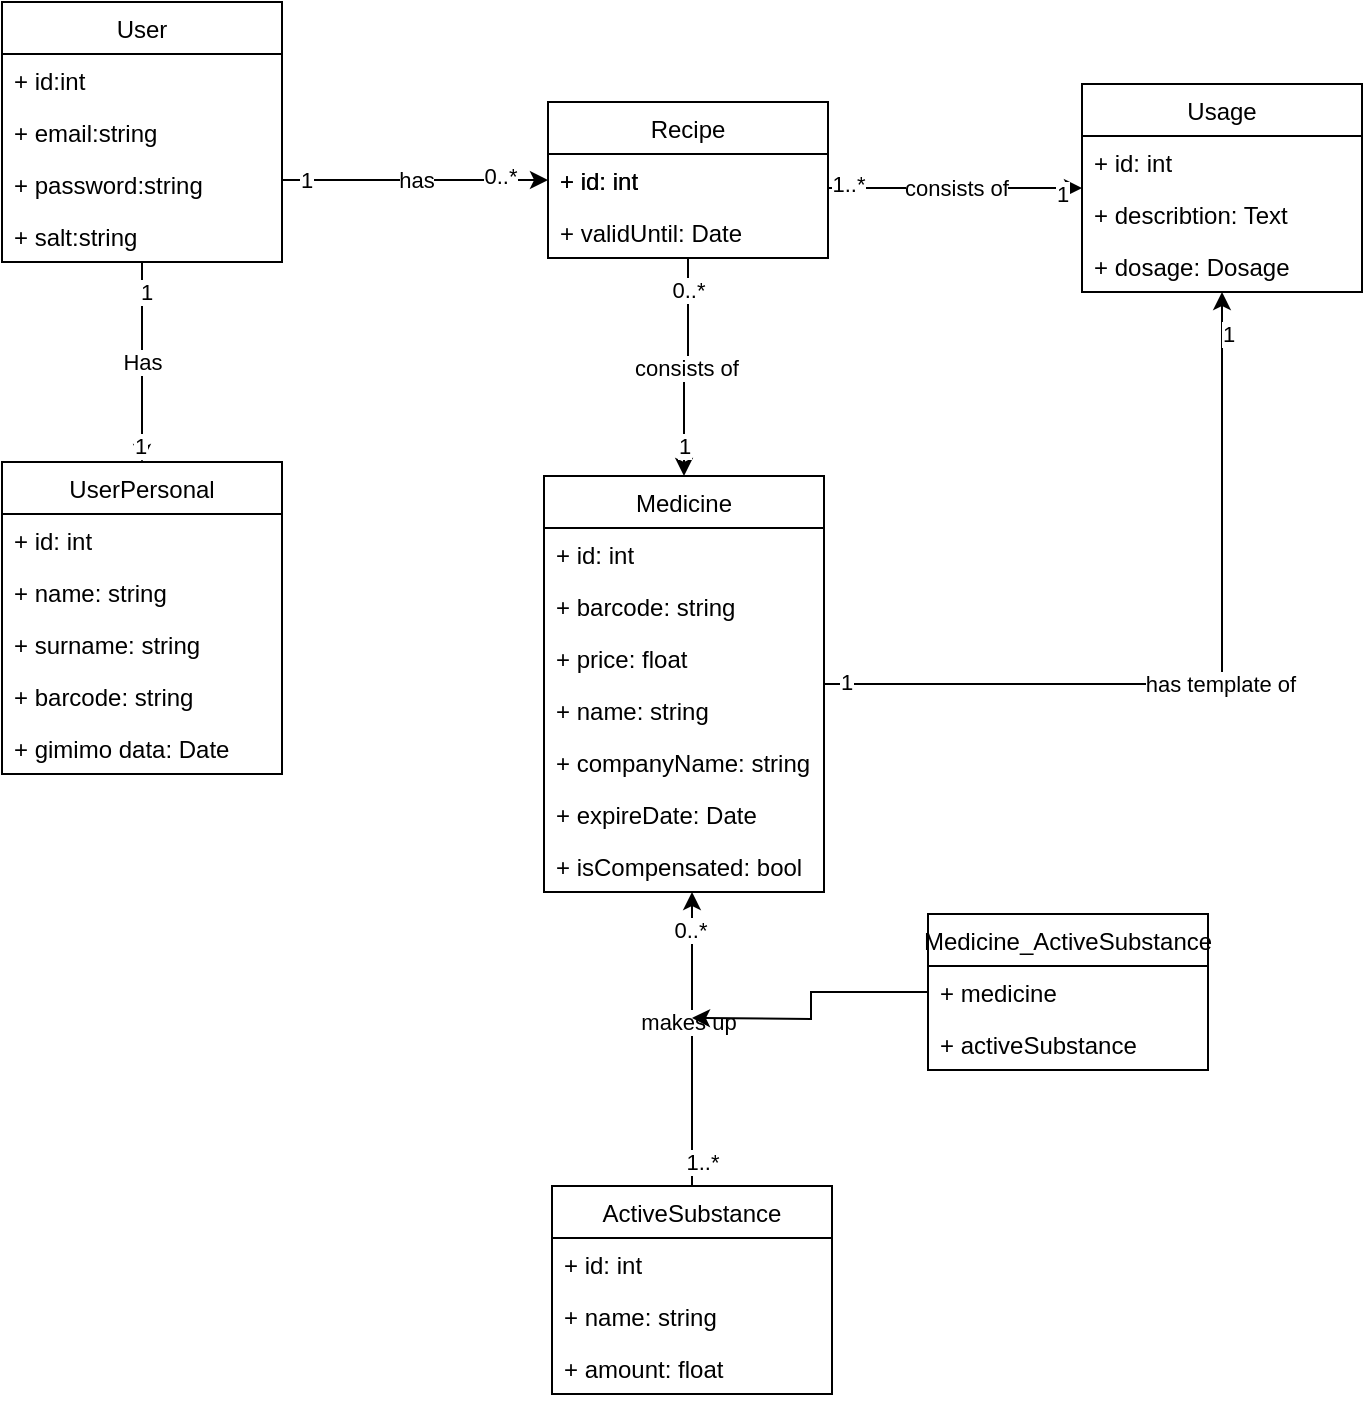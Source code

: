 <mxfile version="14.6.1" type="device" pages="2"><diagram id="C5RBs43oDa-KdzZeNtuy" name="Database diagram"><mxGraphModel dx="1673" dy="2065" grid="0" gridSize="10" guides="1" tooltips="1" connect="1" arrows="1" fold="1" page="1" pageScale="1" pageWidth="827" pageHeight="1169" math="0" shadow="0"><root><mxCell id="WIyWlLk6GJQsqaUBKTNV-0"/><mxCell id="WIyWlLk6GJQsqaUBKTNV-1" parent="WIyWlLk6GJQsqaUBKTNV-0"/><mxCell id="YS87VimqTGSTAAC3of9N-25" value="Has" style="edgeStyle=orthogonalEdgeStyle;rounded=0;orthogonalLoop=1;jettySize=auto;html=1;" parent="WIyWlLk6GJQsqaUBKTNV-1" source="Qr3M5M3mFwQ9nEcfQny4-7" target="YS87VimqTGSTAAC3of9N-0" edge="1"><mxGeometry relative="1" as="geometry"/></mxCell><mxCell id="YS87VimqTGSTAAC3of9N-56" value="1" style="edgeLabel;html=1;align=center;verticalAlign=middle;resizable=0;points=[];" parent="YS87VimqTGSTAAC3of9N-25" vertex="1" connectable="0"><mxGeometry x="-0.711" y="2" relative="1" as="geometry"><mxPoint as="offset"/></mxGeometry></mxCell><mxCell id="YS87VimqTGSTAAC3of9N-57" value="1" style="edgeLabel;html=1;align=center;verticalAlign=middle;resizable=0;points=[];" parent="YS87VimqTGSTAAC3of9N-25" vertex="1" connectable="0"><mxGeometry x="0.825" y="-1" relative="1" as="geometry"><mxPoint as="offset"/></mxGeometry></mxCell><mxCell id="YS87VimqTGSTAAC3of9N-0" value="UserPersonal" style="swimlane;fontStyle=0;childLayout=stackLayout;horizontal=1;startSize=26;fillColor=none;horizontalStack=0;resizeParent=1;resizeParentMax=0;resizeLast=0;collapsible=1;marginBottom=0;" parent="WIyWlLk6GJQsqaUBKTNV-1" vertex="1"><mxGeometry x="23" y="-911" width="140" height="156" as="geometry"/></mxCell><mxCell id="YS87VimqTGSTAAC3of9N-108" value="+ id: int" style="text;strokeColor=none;fillColor=none;align=left;verticalAlign=top;spacingLeft=4;spacingRight=4;overflow=hidden;rotatable=0;points=[[0,0.5],[1,0.5]];portConstraint=eastwest;" parent="YS87VimqTGSTAAC3of9N-0" vertex="1"><mxGeometry y="26" width="140" height="26" as="geometry"/></mxCell><mxCell id="YS87VimqTGSTAAC3of9N-1" value="+ name: string" style="text;strokeColor=none;fillColor=none;align=left;verticalAlign=top;spacingLeft=4;spacingRight=4;overflow=hidden;rotatable=0;points=[[0,0.5],[1,0.5]];portConstraint=eastwest;" parent="YS87VimqTGSTAAC3of9N-0" vertex="1"><mxGeometry y="52" width="140" height="26" as="geometry"/></mxCell><mxCell id="YS87VimqTGSTAAC3of9N-2" value="+ surname: string" style="text;strokeColor=none;fillColor=none;align=left;verticalAlign=top;spacingLeft=4;spacingRight=4;overflow=hidden;rotatable=0;points=[[0,0.5],[1,0.5]];portConstraint=eastwest;" parent="YS87VimqTGSTAAC3of9N-0" vertex="1"><mxGeometry y="78" width="140" height="26" as="geometry"/></mxCell><mxCell id="YS87VimqTGSTAAC3of9N-3" value="+ barcode: string&#10;" style="text;strokeColor=none;fillColor=none;align=left;verticalAlign=top;spacingLeft=4;spacingRight=4;overflow=hidden;rotatable=0;points=[[0,0.5],[1,0.5]];portConstraint=eastwest;" parent="YS87VimqTGSTAAC3of9N-0" vertex="1"><mxGeometry y="104" width="140" height="26" as="geometry"/></mxCell><mxCell id="YS87VimqTGSTAAC3of9N-4" value="+ gimimo data: Date&#10;" style="text;strokeColor=none;fillColor=none;align=left;verticalAlign=top;spacingLeft=4;spacingRight=4;overflow=hidden;rotatable=0;points=[[0,0.5],[1,0.5]];portConstraint=eastwest;" parent="YS87VimqTGSTAAC3of9N-0" vertex="1"><mxGeometry y="130" width="140" height="26" as="geometry"/></mxCell><mxCell id="YS87VimqTGSTAAC3of9N-87" value="consists of" style="edgeStyle=orthogonalEdgeStyle;rounded=0;orthogonalLoop=1;jettySize=auto;html=1;" parent="WIyWlLk6GJQsqaUBKTNV-1" source="YS87VimqTGSTAAC3of9N-37" target="YS87VimqTGSTAAC3of9N-5" edge="1"><mxGeometry relative="1" as="geometry"/></mxCell><mxCell id="YS87VimqTGSTAAC3of9N-88" value="0..*" style="edgeLabel;html=1;align=center;verticalAlign=middle;resizable=0;points=[];" parent="YS87VimqTGSTAAC3of9N-87" vertex="1" connectable="0"><mxGeometry x="-0.709" relative="1" as="geometry"><mxPoint as="offset"/></mxGeometry></mxCell><mxCell id="YS87VimqTGSTAAC3of9N-89" value="1" style="edgeLabel;html=1;align=center;verticalAlign=middle;resizable=0;points=[];" parent="YS87VimqTGSTAAC3of9N-87" vertex="1" connectable="0"><mxGeometry x="0.728" relative="1" as="geometry"><mxPoint as="offset"/></mxGeometry></mxCell><mxCell id="YS87VimqTGSTAAC3of9N-103" value="has template of" style="edgeStyle=orthogonalEdgeStyle;rounded=0;orthogonalLoop=1;jettySize=auto;html=1;" parent="WIyWlLk6GJQsqaUBKTNV-1" source="YS87VimqTGSTAAC3of9N-5" target="YS87VimqTGSTAAC3of9N-94" edge="1"><mxGeometry relative="1" as="geometry"/></mxCell><mxCell id="YS87VimqTGSTAAC3of9N-104" value="1" style="edgeLabel;html=1;align=center;verticalAlign=middle;resizable=0;points=[];" parent="YS87VimqTGSTAAC3of9N-103" vertex="1" connectable="0"><mxGeometry x="-0.948" y="1" relative="1" as="geometry"><mxPoint as="offset"/></mxGeometry></mxCell><mxCell id="YS87VimqTGSTAAC3of9N-105" value="1" style="edgeLabel;html=1;align=center;verticalAlign=middle;resizable=0;points=[];" parent="YS87VimqTGSTAAC3of9N-103" vertex="1" connectable="0"><mxGeometry x="0.896" y="-3" relative="1" as="geometry"><mxPoint as="offset"/></mxGeometry></mxCell><mxCell id="YS87VimqTGSTAAC3of9N-5" value="Medicine" style="swimlane;fontStyle=0;childLayout=stackLayout;horizontal=1;startSize=26;fillColor=none;horizontalStack=0;resizeParent=1;resizeParentMax=0;resizeLast=0;collapsible=1;marginBottom=0;" parent="WIyWlLk6GJQsqaUBKTNV-1" vertex="1"><mxGeometry x="294" y="-904" width="140" height="208" as="geometry"/></mxCell><mxCell id="YS87VimqTGSTAAC3of9N-6" value="+ id: int" style="text;strokeColor=none;fillColor=none;align=left;verticalAlign=top;spacingLeft=4;spacingRight=4;overflow=hidden;rotatable=0;points=[[0,0.5],[1,0.5]];portConstraint=eastwest;" parent="YS87VimqTGSTAAC3of9N-5" vertex="1"><mxGeometry y="26" width="140" height="26" as="geometry"/></mxCell><mxCell id="YS87VimqTGSTAAC3of9N-78" value="+ barcode: string" style="text;strokeColor=none;fillColor=none;align=left;verticalAlign=top;spacingLeft=4;spacingRight=4;overflow=hidden;rotatable=0;points=[[0,0.5],[1,0.5]];portConstraint=eastwest;" parent="YS87VimqTGSTAAC3of9N-5" vertex="1"><mxGeometry y="52" width="140" height="26" as="geometry"/></mxCell><mxCell id="YS87VimqTGSTAAC3of9N-79" value="+ price: float" style="text;strokeColor=none;fillColor=none;align=left;verticalAlign=top;spacingLeft=4;spacingRight=4;overflow=hidden;rotatable=0;points=[[0,0.5],[1,0.5]];portConstraint=eastwest;" parent="YS87VimqTGSTAAC3of9N-5" vertex="1"><mxGeometry y="78" width="140" height="26" as="geometry"/></mxCell><mxCell id="YS87VimqTGSTAAC3of9N-7" value="+ name: string" style="text;strokeColor=none;fillColor=none;align=left;verticalAlign=top;spacingLeft=4;spacingRight=4;overflow=hidden;rotatable=0;points=[[0,0.5],[1,0.5]];portConstraint=eastwest;" parent="YS87VimqTGSTAAC3of9N-5" vertex="1"><mxGeometry y="104" width="140" height="26" as="geometry"/></mxCell><mxCell id="voWWv2RW5ftcUjOVHE1g-0" value="+ companyName: string" style="text;strokeColor=none;fillColor=none;align=left;verticalAlign=top;spacingLeft=4;spacingRight=4;overflow=hidden;rotatable=0;points=[[0,0.5],[1,0.5]];portConstraint=eastwest;" vertex="1" parent="YS87VimqTGSTAAC3of9N-5"><mxGeometry y="130" width="140" height="26" as="geometry"/></mxCell><mxCell id="YS87VimqTGSTAAC3of9N-8" value="+ expireDate: Date&#10;" style="text;strokeColor=none;fillColor=none;align=left;verticalAlign=top;spacingLeft=4;spacingRight=4;overflow=hidden;rotatable=0;points=[[0,0.5],[1,0.5]];portConstraint=eastwest;" parent="YS87VimqTGSTAAC3of9N-5" vertex="1"><mxGeometry y="156" width="140" height="26" as="geometry"/></mxCell><mxCell id="YS87VimqTGSTAAC3of9N-13" value="+ isCompensated: bool&#10;" style="text;strokeColor=none;fillColor=none;align=left;verticalAlign=top;spacingLeft=4;spacingRight=4;overflow=hidden;rotatable=0;points=[[0,0.5],[1,0.5]];portConstraint=eastwest;" parent="YS87VimqTGSTAAC3of9N-5" vertex="1"><mxGeometry y="182" width="140" height="26" as="geometry"/></mxCell><mxCell id="YS87VimqTGSTAAC3of9N-23" style="edgeStyle=orthogonalEdgeStyle;rounded=0;orthogonalLoop=1;jettySize=auto;html=1;" parent="WIyWlLk6GJQsqaUBKTNV-1" source="YS87VimqTGSTAAC3of9N-19" target="YS87VimqTGSTAAC3of9N-5" edge="1"><mxGeometry relative="1" as="geometry"><Array as="points"><mxPoint x="368" y="-710"/><mxPoint x="368" y="-710"/></Array></mxGeometry></mxCell><mxCell id="YS87VimqTGSTAAC3of9N-62" value="0..*" style="edgeLabel;html=1;align=center;verticalAlign=middle;resizable=0;points=[];" parent="YS87VimqTGSTAAC3of9N-23" vertex="1" connectable="0"><mxGeometry x="0.888" y="-2" relative="1" as="geometry"><mxPoint x="-3" y="11" as="offset"/></mxGeometry></mxCell><mxCell id="YS87VimqTGSTAAC3of9N-63" value="1..*" style="edgeLabel;html=1;align=center;verticalAlign=middle;resizable=0;points=[];" parent="YS87VimqTGSTAAC3of9N-23" vertex="1" connectable="0"><mxGeometry x="-0.91" y="4" relative="1" as="geometry"><mxPoint x="9" y="-6" as="offset"/></mxGeometry></mxCell><mxCell id="YS87VimqTGSTAAC3of9N-65" value="makes up" style="edgeLabel;html=1;align=center;verticalAlign=middle;resizable=0;points=[];" parent="YS87VimqTGSTAAC3of9N-23" vertex="1" connectable="0"><mxGeometry x="0.224" y="2" relative="1" as="geometry"><mxPoint y="8" as="offset"/></mxGeometry></mxCell><mxCell id="YS87VimqTGSTAAC3of9N-19" value="ActiveSubstance" style="swimlane;fontStyle=0;childLayout=stackLayout;horizontal=1;startSize=26;fillColor=none;horizontalStack=0;resizeParent=1;resizeParentMax=0;resizeLast=0;collapsible=1;marginBottom=0;" parent="WIyWlLk6GJQsqaUBKTNV-1" vertex="1"><mxGeometry x="298" y="-549" width="140" height="104" as="geometry"/></mxCell><mxCell id="YS87VimqTGSTAAC3of9N-20" value="+ id: int" style="text;strokeColor=none;fillColor=none;align=left;verticalAlign=top;spacingLeft=4;spacingRight=4;overflow=hidden;rotatable=0;points=[[0,0.5],[1,0.5]];portConstraint=eastwest;" parent="YS87VimqTGSTAAC3of9N-19" vertex="1"><mxGeometry y="26" width="140" height="26" as="geometry"/></mxCell><mxCell id="YS87VimqTGSTAAC3of9N-21" value="+ name: string" style="text;strokeColor=none;fillColor=none;align=left;verticalAlign=top;spacingLeft=4;spacingRight=4;overflow=hidden;rotatable=0;points=[[0,0.5],[1,0.5]];portConstraint=eastwest;" parent="YS87VimqTGSTAAC3of9N-19" vertex="1"><mxGeometry y="52" width="140" height="26" as="geometry"/></mxCell><mxCell id="YS87VimqTGSTAAC3of9N-22" value="+ amount: float" style="text;strokeColor=none;fillColor=none;align=left;verticalAlign=top;spacingLeft=4;spacingRight=4;overflow=hidden;rotatable=0;points=[[0,0.5],[1,0.5]];portConstraint=eastwest;" parent="YS87VimqTGSTAAC3of9N-19" vertex="1"><mxGeometry y="78" width="140" height="26" as="geometry"/></mxCell><mxCell id="YS87VimqTGSTAAC3of9N-37" value="Recipe" style="swimlane;fontStyle=0;childLayout=stackLayout;horizontal=1;startSize=26;fillColor=none;horizontalStack=0;resizeParent=1;resizeParentMax=0;resizeLast=0;collapsible=1;marginBottom=0;" parent="WIyWlLk6GJQsqaUBKTNV-1" vertex="1"><mxGeometry x="296" y="-1091" width="140" height="78" as="geometry"/></mxCell><mxCell id="YS87VimqTGSTAAC3of9N-111" value="+ id: int" style="text;strokeColor=none;fillColor=none;align=left;verticalAlign=top;spacingLeft=4;spacingRight=4;overflow=hidden;rotatable=0;points=[[0,0.5],[1,0.5]];portConstraint=eastwest;" parent="YS87VimqTGSTAAC3of9N-37" vertex="1"><mxGeometry y="26" width="140" height="26" as="geometry"/></mxCell><mxCell id="YS87VimqTGSTAAC3of9N-44" value="+ validUntil: Date" style="text;strokeColor=none;fillColor=none;align=left;verticalAlign=top;spacingLeft=4;spacingRight=4;overflow=hidden;rotatable=0;points=[[0,0.5],[1,0.5]];portConstraint=eastwest;" parent="YS87VimqTGSTAAC3of9N-37" vertex="1"><mxGeometry y="52" width="140" height="26" as="geometry"/></mxCell><mxCell id="YS87VimqTGSTAAC3of9N-90" value="has" style="edgeStyle=orthogonalEdgeStyle;rounded=0;orthogonalLoop=1;jettySize=auto;html=1;" parent="WIyWlLk6GJQsqaUBKTNV-1" source="Qr3M5M3mFwQ9nEcfQny4-7" target="YS87VimqTGSTAAC3of9N-37" edge="1"><mxGeometry relative="1" as="geometry"><Array as="points"><mxPoint x="227" y="-1052"/><mxPoint x="227" y="-1052"/></Array></mxGeometry></mxCell><mxCell id="YS87VimqTGSTAAC3of9N-91" value="1" style="edgeLabel;html=1;align=center;verticalAlign=middle;resizable=0;points=[];" parent="YS87VimqTGSTAAC3of9N-90" vertex="1" connectable="0"><mxGeometry x="-0.816" relative="1" as="geometry"><mxPoint as="offset"/></mxGeometry></mxCell><mxCell id="YS87VimqTGSTAAC3of9N-92" value="0..*" style="edgeLabel;html=1;align=center;verticalAlign=middle;resizable=0;points=[];" parent="YS87VimqTGSTAAC3of9N-90" vertex="1" connectable="0"><mxGeometry x="0.816" y="2" relative="1" as="geometry"><mxPoint x="-12" as="offset"/></mxGeometry></mxCell><mxCell id="Qr3M5M3mFwQ9nEcfQny4-7" value="User" style="swimlane;fontStyle=0;childLayout=stackLayout;horizontal=1;startSize=26;fillColor=none;horizontalStack=0;resizeParent=1;resizeParentMax=0;resizeLast=0;collapsible=1;marginBottom=0;rounded=0;shadow=0;strokeWidth=1;" parent="WIyWlLk6GJQsqaUBKTNV-1" vertex="1"><mxGeometry x="23" y="-1141" width="140" height="130" as="geometry"><mxRectangle x="50" y="80" width="60" height="26" as="alternateBounds"/></mxGeometry></mxCell><mxCell id="Qr3M5M3mFwQ9nEcfQny4-8" value="+ id:int" style="text;strokeColor=none;fillColor=none;align=left;verticalAlign=top;spacingLeft=4;spacingRight=4;overflow=hidden;rotatable=0;points=[[0,0.5],[1,0.5]];portConstraint=eastwest;" parent="Qr3M5M3mFwQ9nEcfQny4-7" vertex="1"><mxGeometry y="26" width="140" height="26" as="geometry"/></mxCell><mxCell id="Qr3M5M3mFwQ9nEcfQny4-16" value="+ email:string" style="text;strokeColor=none;fillColor=none;align=left;verticalAlign=top;spacingLeft=4;spacingRight=4;overflow=hidden;rotatable=0;points=[[0,0.5],[1,0.5]];portConstraint=eastwest;" parent="Qr3M5M3mFwQ9nEcfQny4-7" vertex="1"><mxGeometry y="52" width="140" height="26" as="geometry"/></mxCell><mxCell id="Qr3M5M3mFwQ9nEcfQny4-17" value="+ password:string" style="text;strokeColor=none;fillColor=none;align=left;verticalAlign=top;spacingLeft=4;spacingRight=4;overflow=hidden;rotatable=0;points=[[0,0.5],[1,0.5]];portConstraint=eastwest;" parent="Qr3M5M3mFwQ9nEcfQny4-7" vertex="1"><mxGeometry y="78" width="140" height="26" as="geometry"/></mxCell><mxCell id="Qr3M5M3mFwQ9nEcfQny4-18" value="+ salt:string" style="text;strokeColor=none;fillColor=none;align=left;verticalAlign=top;spacingLeft=4;spacingRight=4;overflow=hidden;rotatable=0;points=[[0,0.5],[1,0.5]];portConstraint=eastwest;" parent="Qr3M5M3mFwQ9nEcfQny4-7" vertex="1"><mxGeometry y="104" width="140" height="26" as="geometry"/></mxCell><mxCell id="YS87VimqTGSTAAC3of9N-102" value="consists of" style="edgeStyle=orthogonalEdgeStyle;rounded=0;orthogonalLoop=1;jettySize=auto;html=1;" parent="WIyWlLk6GJQsqaUBKTNV-1" source="YS87VimqTGSTAAC3of9N-37" target="YS87VimqTGSTAAC3of9N-94" edge="1"><mxGeometry relative="1" as="geometry"><Array as="points"><mxPoint x="498" y="-1048"/><mxPoint x="498" y="-1048"/></Array></mxGeometry></mxCell><mxCell id="YS87VimqTGSTAAC3of9N-106" value="1" style="edgeLabel;html=1;align=center;verticalAlign=middle;resizable=0;points=[];" parent="YS87VimqTGSTAAC3of9N-102" vertex="1" connectable="0"><mxGeometry x="0.841" y="-3" relative="1" as="geometry"><mxPoint as="offset"/></mxGeometry></mxCell><mxCell id="YS87VimqTGSTAAC3of9N-107" value="1..*" style="edgeLabel;html=1;align=center;verticalAlign=middle;resizable=0;points=[];" parent="YS87VimqTGSTAAC3of9N-102" vertex="1" connectable="0"><mxGeometry x="-0.852" y="2" relative="1" as="geometry"><mxPoint as="offset"/></mxGeometry></mxCell><mxCell id="YS87VimqTGSTAAC3of9N-94" value="Usage" style="swimlane;fontStyle=0;childLayout=stackLayout;horizontal=1;startSize=26;fillColor=none;horizontalStack=0;resizeParent=1;resizeParentMax=0;resizeLast=0;collapsible=1;marginBottom=0;" parent="WIyWlLk6GJQsqaUBKTNV-1" vertex="1"><mxGeometry x="563" y="-1100" width="140" height="104" as="geometry"/></mxCell><mxCell id="YS87VimqTGSTAAC3of9N-98" value="+ id: int" style="text;strokeColor=none;fillColor=none;align=left;verticalAlign=top;spacingLeft=4;spacingRight=4;overflow=hidden;rotatable=0;points=[[0,0.5],[1,0.5]];portConstraint=eastwest;" parent="YS87VimqTGSTAAC3of9N-94" vertex="1"><mxGeometry y="26" width="140" height="26" as="geometry"/></mxCell><mxCell id="YS87VimqTGSTAAC3of9N-100" value="+ describtion: Text" style="text;strokeColor=none;fillColor=none;align=left;verticalAlign=top;spacingLeft=4;spacingRight=4;overflow=hidden;rotatable=0;points=[[0,0.5],[1,0.5]];portConstraint=eastwest;" parent="YS87VimqTGSTAAC3of9N-94" vertex="1"><mxGeometry y="52" width="140" height="26" as="geometry"/></mxCell><mxCell id="voWWv2RW5ftcUjOVHE1g-1" value="+ dosage: Dosage" style="text;strokeColor=none;fillColor=none;align=left;verticalAlign=top;spacingLeft=4;spacingRight=4;overflow=hidden;rotatable=0;points=[[0,0.5],[1,0.5]];portConstraint=eastwest;" vertex="1" parent="YS87VimqTGSTAAC3of9N-94"><mxGeometry y="78" width="140" height="26" as="geometry"/></mxCell><mxCell id="YS87VimqTGSTAAC3of9N-110" value="+ id: int" style="text;strokeColor=none;fillColor=none;align=left;verticalAlign=top;spacingLeft=4;spacingRight=4;overflow=hidden;rotatable=0;points=[[0,0.5],[1,0.5]];portConstraint=eastwest;" parent="WIyWlLk6GJQsqaUBKTNV-1" vertex="1"><mxGeometry x="296" y="-1065" width="140" height="26" as="geometry"/></mxCell><mxCell id="dSq400w7bjixH89TBO5n-4" style="edgeStyle=orthogonalEdgeStyle;rounded=0;orthogonalLoop=1;jettySize=auto;html=1;" parent="WIyWlLk6GJQsqaUBKTNV-1" source="dSq400w7bjixH89TBO5n-0" edge="1"><mxGeometry relative="1" as="geometry"><mxPoint x="368" y="-633" as="targetPoint"/></mxGeometry></mxCell><mxCell id="dSq400w7bjixH89TBO5n-0" value="Medicine_ActiveSubstance" style="swimlane;fontStyle=0;childLayout=stackLayout;horizontal=1;startSize=26;fillColor=none;horizontalStack=0;resizeParent=1;resizeParentMax=0;resizeLast=0;collapsible=1;marginBottom=0;" parent="WIyWlLk6GJQsqaUBKTNV-1" vertex="1"><mxGeometry x="486" y="-685" width="140" height="78" as="geometry"/></mxCell><mxCell id="dSq400w7bjixH89TBO5n-1" value="+ medicine" style="text;strokeColor=none;fillColor=none;align=left;verticalAlign=top;spacingLeft=4;spacingRight=4;overflow=hidden;rotatable=0;points=[[0,0.5],[1,0.5]];portConstraint=eastwest;" parent="dSq400w7bjixH89TBO5n-0" vertex="1"><mxGeometry y="26" width="140" height="26" as="geometry"/></mxCell><mxCell id="dSq400w7bjixH89TBO5n-2" value="+ activeSubstance" style="text;strokeColor=none;fillColor=none;align=left;verticalAlign=top;spacingLeft=4;spacingRight=4;overflow=hidden;rotatable=0;points=[[0,0.5],[1,0.5]];portConstraint=eastwest;" parent="dSq400w7bjixH89TBO5n-0" vertex="1"><mxGeometry y="52" width="140" height="26" as="geometry"/></mxCell></root></mxGraphModel></diagram><diagram id="T660AuXpCvYWcb8Bzinm" name="Use case"><mxGraphModel dx="1673" dy="896" grid="0" gridSize="10" guides="1" tooltips="1" connect="1" arrows="1" fold="1" page="1" pageScale="1" pageWidth="850" pageHeight="1100" math="0" shadow="0"><root><mxCell id="z0_wPQG8vFIYSW3lpWUy-0"/><mxCell id="z0_wPQG8vFIYSW3lpWUy-1" parent="z0_wPQG8vFIYSW3lpWUy-0"/><mxCell id="zf9D0TucqOmziVJm6vym-14" style="edgeStyle=orthogonalEdgeStyle;rounded=0;orthogonalLoop=1;jettySize=auto;html=1;noEdgeStyle=1;orthogonal=1;" edge="1" parent="z0_wPQG8vFIYSW3lpWUy-1" source="z0_wPQG8vFIYSW3lpWUy-3" target="z0_wPQG8vFIYSW3lpWUy-4"><mxGeometry relative="1" as="geometry"><Array as="points"><mxPoint x="392" y="35"/><mxPoint x="468" y="158.375"/></Array></mxGeometry></mxCell><mxCell id="z0_wPQG8vFIYSW3lpWUy-3" value="Registruotis" style="ellipse;whiteSpace=wrap;html=1;" vertex="1" parent="z0_wPQG8vFIYSW3lpWUy-1"><mxGeometry x="240" width="140" height="70" as="geometry"/></mxCell><mxCell id="z0_wPQG8vFIYSW3lpWUy-4" value="Vartotojas" style="shape=umlActor;verticalLabelPosition=bottom;verticalAlign=top;html=1;" vertex="1" parent="z0_wPQG8vFIYSW3lpWUy-1"><mxGeometry x="491.5" y="144.5" width="30" height="60" as="geometry"/></mxCell><mxCell id="z0_wPQG8vFIYSW3lpWUy-5" value="Vaistininkas" style="shape=umlActor;verticalLabelPosition=bottom;verticalAlign=top;html=1;" vertex="1" parent="z0_wPQG8vFIYSW3lpWUy-1"><mxGeometry x="496.5" y="430" width="30" height="60" as="geometry"/></mxCell><mxCell id="zf9D0TucqOmziVJm6vym-13" style="edgeStyle=orthogonalEdgeStyle;rounded=0;orthogonalLoop=1;jettySize=auto;html=1;entryX=0.5;entryY=0.5;entryDx=0;entryDy=0;entryPerimeter=0;noEdgeStyle=1;orthogonal=1;" edge="1" parent="z0_wPQG8vFIYSW3lpWUy-1" source="z0_wPQG8vFIYSW3lpWUy-8" target="z0_wPQG8vFIYSW3lpWUy-4"><mxGeometry relative="1" as="geometry"><Array as="points"><mxPoint x="392" y="135"/><mxPoint x="466" y="176.125"/></Array></mxGeometry></mxCell><mxCell id="z0_wPQG8vFIYSW3lpWUy-8" value="Prisijungti" style="ellipse;whiteSpace=wrap;html=1;" vertex="1" parent="z0_wPQG8vFIYSW3lpWUy-1"><mxGeometry x="240" y="100" width="140" height="70" as="geometry"/></mxCell><mxCell id="zf9D0TucqOmziVJm6vym-16" style="edgeStyle=orthogonalEdgeStyle;rounded=0;orthogonalLoop=1;jettySize=auto;html=1;entryX=0.518;entryY=0.649;entryDx=0;entryDy=0;entryPerimeter=0;noEdgeStyle=1;orthogonal=1;" edge="1" parent="z0_wPQG8vFIYSW3lpWUy-1" source="z0_wPQG8vFIYSW3lpWUy-12" target="z0_wPQG8vFIYSW3lpWUy-4"><mxGeometry relative="1" as="geometry"><Array as="points"><mxPoint x="392" y="235"/><mxPoint x="466" y="193.875"/></Array></mxGeometry></mxCell><mxCell id="z0_wPQG8vFIYSW3lpWUy-12" value="Peržiūrėti naudojamų vaistų sąrašą" style="ellipse;whiteSpace=wrap;html=1;" vertex="1" parent="z0_wPQG8vFIYSW3lpWUy-1"><mxGeometry x="240" y="200" width="140" height="70" as="geometry"/></mxCell><mxCell id="z0_wPQG8vFIYSW3lpWUy-13" value="Peržiūrėti naudojamo vaisto informaciją" style="ellipse;whiteSpace=wrap;html=1;" vertex="1" parent="z0_wPQG8vFIYSW3lpWUy-1"><mxGeometry y="200" width="140" height="70" as="geometry"/></mxCell><mxCell id="z0_wPQG8vFIYSW3lpWUy-17" value="Extends" style="endArrow=block;endSize=16;endFill=0;html=1;noEdgeStyle=1;orthogonal=1;" edge="1" parent="z0_wPQG8vFIYSW3lpWUy-1" source="z0_wPQG8vFIYSW3lpWUy-13" target="z0_wPQG8vFIYSW3lpWUy-12"><mxGeometry width="160" relative="1" as="geometry"><mxPoint x="223" y="298" as="sourcePoint"/><mxPoint x="383" y="298" as="targetPoint"/><Array as="points"><mxPoint x="152" y="235"/><mxPoint x="228" y="235"/></Array></mxGeometry></mxCell><mxCell id="zf9D0TucqOmziVJm6vym-15" style="edgeStyle=orthogonalEdgeStyle;rounded=0;orthogonalLoop=1;jettySize=auto;html=1;entryX=0.518;entryY=0.649;entryDx=0;entryDy=0;entryPerimeter=0;noEdgeStyle=1;orthogonal=1;" edge="1" parent="z0_wPQG8vFIYSW3lpWUy-1" source="z0_wPQG8vFIYSW3lpWUy-18" target="z0_wPQG8vFIYSW3lpWUy-4"><mxGeometry relative="1" as="geometry"><Array as="points"><mxPoint x="392" y="335"/><mxPoint x="468" y="211.625"/></Array></mxGeometry></mxCell><mxCell id="z0_wPQG8vFIYSW3lpWUy-18" value="Peržiūrėti asmenine informaciją" style="ellipse;whiteSpace=wrap;html=1;" vertex="1" parent="z0_wPQG8vFIYSW3lpWUy-1"><mxGeometry x="240" y="300" width="140" height="70" as="geometry"/></mxCell><mxCell id="zf9D0TucqOmziVJm6vym-8" style="edgeStyle=orthogonalEdgeStyle;rounded=0;orthogonalLoop=1;jettySize=auto;html=1;entryX=0.5;entryY=0.5;entryDx=0;entryDy=0;entryPerimeter=0;noEdgeStyle=1;orthogonal=1;" edge="1" parent="z0_wPQG8vFIYSW3lpWUy-1" source="z0_wPQG8vFIYSW3lpWUy-20" target="z0_wPQG8vFIYSW3lpWUy-5"><mxGeometry relative="1" as="geometry"><Array as="points"><mxPoint x="392" y="470.5"/><mxPoint x="468" y="470.5"/></Array></mxGeometry></mxCell><mxCell id="z0_wPQG8vFIYSW3lpWUy-20" value="Priskirti vaistą vartotojui" style="ellipse;whiteSpace=wrap;html=1;" vertex="1" parent="z0_wPQG8vFIYSW3lpWUy-1"><mxGeometry x="240" y="435.5" width="140" height="70" as="geometry"/></mxCell><mxCell id="z0_wPQG8vFIYSW3lpWUy-22" value="Pritaikyti suasmenintą vartojimo būdą" style="ellipse;whiteSpace=wrap;html=1;" vertex="1" parent="z0_wPQG8vFIYSW3lpWUy-1"><mxGeometry y="435.5" width="140" height="70" as="geometry"/></mxCell><mxCell id="z0_wPQG8vFIYSW3lpWUy-23" value="Extends" style="endArrow=block;endSize=16;endFill=0;html=1;noEdgeStyle=1;orthogonal=1;" edge="1" parent="z0_wPQG8vFIYSW3lpWUy-1" source="z0_wPQG8vFIYSW3lpWUy-22" target="z0_wPQG8vFIYSW3lpWUy-20"><mxGeometry width="160" relative="1" as="geometry"><mxPoint x="223" y="284" as="sourcePoint"/><mxPoint x="383" y="284" as="targetPoint"/><Array as="points"><mxPoint x="152" y="470.5"/><mxPoint x="228" y="470.5"/></Array></mxGeometry></mxCell><mxCell id="z0_wPQG8vFIYSW3lpWUy-24" value="Vaistinės administratorius" style="shape=umlActor;verticalLabelPosition=bottom;verticalAlign=top;html=1;" vertex="1" parent="z0_wPQG8vFIYSW3lpWUy-1"><mxGeometry x="532.5" y="665.5" width="30" height="60" as="geometry"/></mxCell><mxCell id="z0_wPQG8vFIYSW3lpWUy-27" value="Sudaryti vaisto vartojimo šabloną" style="ellipse;whiteSpace=wrap;html=1;" vertex="1" parent="z0_wPQG8vFIYSW3lpWUy-1"><mxGeometry y="571.0" width="140" height="70" as="geometry"/></mxCell><mxCell id="zf9D0TucqOmziVJm6vym-7" style="edgeStyle=orthogonalEdgeStyle;rounded=0;orthogonalLoop=1;jettySize=auto;html=1;entryX=0.5;entryY=0.5;entryDx=0;entryDy=0;entryPerimeter=0;noEdgeStyle=1;orthogonal=1;" edge="1" parent="z0_wPQG8vFIYSW3lpWUy-1" source="zf9D0TucqOmziVJm6vym-0" target="z0_wPQG8vFIYSW3lpWUy-24"><mxGeometry relative="1" as="geometry"><Array as="points"><mxPoint x="392" y="706.0"/><mxPoint x="468" y="706.0"/></Array></mxGeometry></mxCell><mxCell id="zf9D0TucqOmziVJm6vym-0" value="Peržiūrėti parduodamu vaistų sąrašą&amp;nbsp;" style="ellipse;whiteSpace=wrap;html=1;" vertex="1" parent="z0_wPQG8vFIYSW3lpWUy-1"><mxGeometry x="240" y="671.0" width="140" height="70" as="geometry"/></mxCell><mxCell id="zf9D0TucqOmziVJm6vym-2" value="Įkelti naują vaistą į sistemą" style="ellipse;whiteSpace=wrap;html=1;" vertex="1" parent="z0_wPQG8vFIYSW3lpWUy-1"><mxGeometry y="671.0" width="140" height="70" as="geometry"/></mxCell><mxCell id="zf9D0TucqOmziVJm6vym-3" value="Ištrinti parduodamą vaistą iš sistemos" style="ellipse;whiteSpace=wrap;html=1;" vertex="1" parent="z0_wPQG8vFIYSW3lpWUy-1"><mxGeometry y="771.0" width="140" height="70" as="geometry"/></mxCell><mxCell id="zf9D0TucqOmziVJm6vym-4" value="Extends" style="endArrow=block;endSize=16;endFill=0;html=1;noEdgeStyle=1;orthogonal=1;" edge="1" parent="z0_wPQG8vFIYSW3lpWUy-1" source="zf9D0TucqOmziVJm6vym-3" target="zf9D0TucqOmziVJm6vym-0"><mxGeometry width="160" relative="1" as="geometry"><mxPoint x="298" y="552" as="sourcePoint"/><mxPoint x="458" y="552" as="targetPoint"/><Array as="points"><mxPoint x="152" y="806.0"/><mxPoint x="228" y="726.0"/></Array></mxGeometry></mxCell><mxCell id="zf9D0TucqOmziVJm6vym-5" value="Extends" style="endArrow=block;endSize=16;endFill=0;html=1;noEdgeStyle=1;orthogonal=1;" edge="1" parent="z0_wPQG8vFIYSW3lpWUy-1" source="zf9D0TucqOmziVJm6vym-2" target="zf9D0TucqOmziVJm6vym-0"><mxGeometry width="160" relative="1" as="geometry"><mxPoint x="298" y="552" as="sourcePoint"/><mxPoint x="458" y="552" as="targetPoint"/><Array as="points"><mxPoint x="152" y="706.0"/><mxPoint x="226" y="706.0"/></Array></mxGeometry></mxCell><mxCell id="zf9D0TucqOmziVJm6vym-6" value="Extends" style="endArrow=block;endSize=16;endFill=0;html=1;noEdgeStyle=1;orthogonal=1;" edge="1" parent="z0_wPQG8vFIYSW3lpWUy-1" source="z0_wPQG8vFIYSW3lpWUy-27" target="zf9D0TucqOmziVJm6vym-0"><mxGeometry width="160" relative="1" as="geometry"><mxPoint x="298" y="552" as="sourcePoint"/><mxPoint x="458" y="552" as="targetPoint"/><Array as="points"><mxPoint x="152" y="606.0"/><mxPoint x="228" y="686.0"/></Array></mxGeometry></mxCell></root></mxGraphModel></diagram></mxfile>